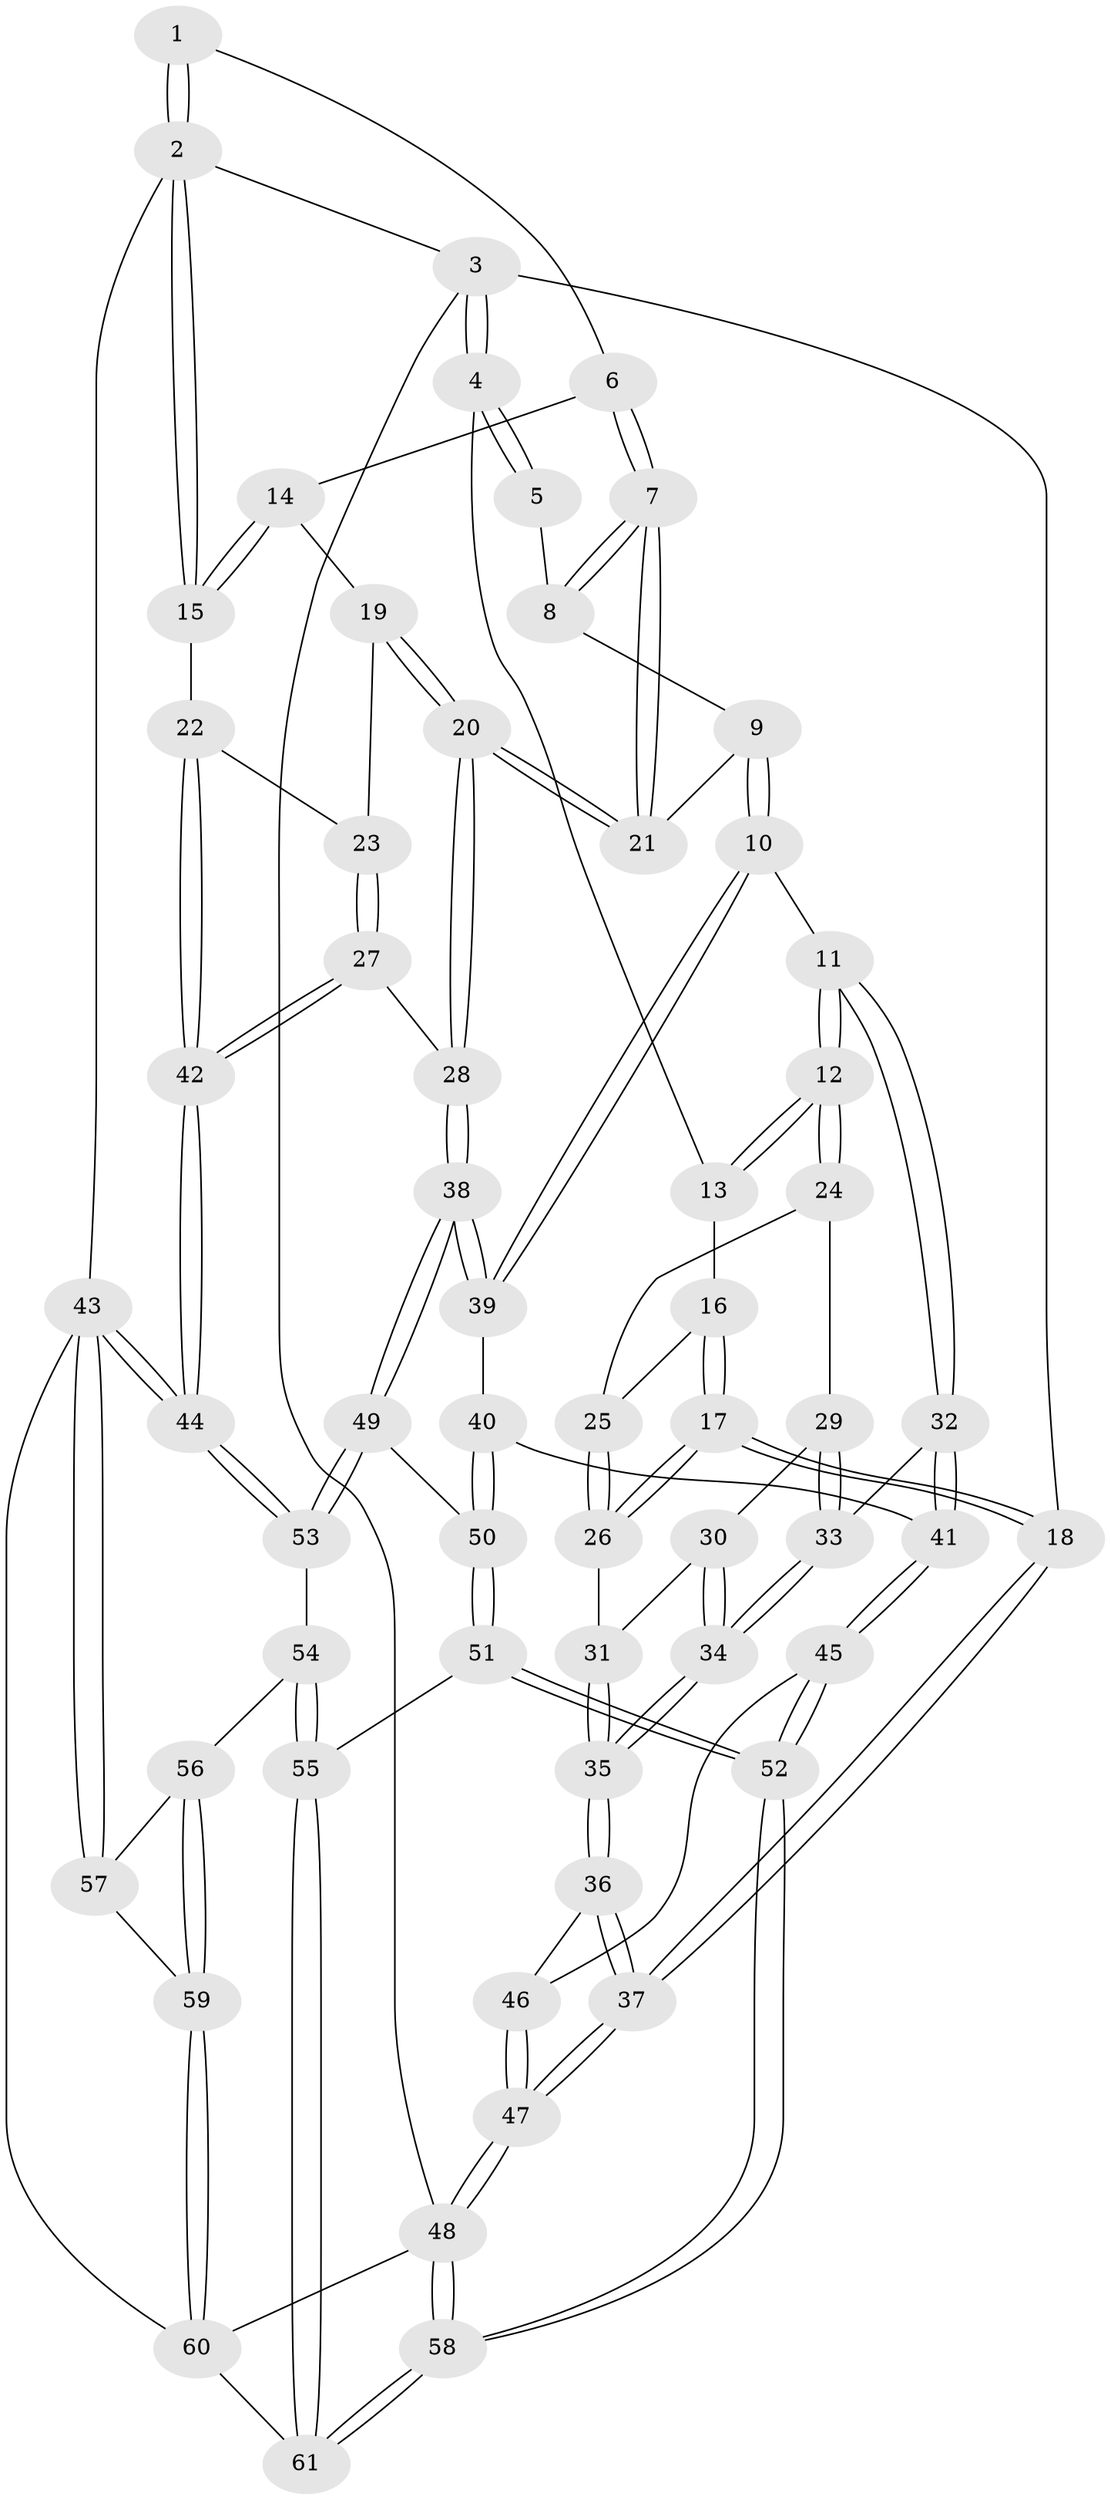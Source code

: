 // coarse degree distribution, {4: 0.26666666666666666, 3: 0.23333333333333334, 5: 0.4, 7: 0.03333333333333333, 8: 0.06666666666666667}
// Generated by graph-tools (version 1.1) at 2025/05/03/04/25 22:05:42]
// undirected, 61 vertices, 149 edges
graph export_dot {
graph [start="1"]
  node [color=gray90,style=filled];
  1 [pos="+0.8240180030917317+0"];
  2 [pos="+1+0"];
  3 [pos="+0+0"];
  4 [pos="+0.09584024925800862+0"];
  5 [pos="+0.5611463404134498+0"];
  6 [pos="+0.848438661986076+0.004231307790974993"];
  7 [pos="+0.7430285389832899+0.13248635666606495"];
  8 [pos="+0.5629692755464031+0"];
  9 [pos="+0.5143754310526587+0.10515416332621676"];
  10 [pos="+0.36664964847885145+0.20693554865861827"];
  11 [pos="+0.3381738999909799+0.20148690252780693"];
  12 [pos="+0.31086005223870905+0.18295397652127726"];
  13 [pos="+0.17647994456071303+0"];
  14 [pos="+0.9587802688443109+0.10235806702236407"];
  15 [pos="+1+0.1157639153059546"];
  16 [pos="+0.06526267731011506+0.2070209280139188"];
  17 [pos="+0+0.25015502809278267"];
  18 [pos="+0+0.2468159166654371"];
  19 [pos="+0.9079427625898249+0.19469867895704437"];
  20 [pos="+0.7447044180965934+0.3128631251204837"];
  21 [pos="+0.7182515699856942+0.2175007742342892"];
  22 [pos="+1+0.23690312891932225"];
  23 [pos="+0.9892310682339874+0.250876810376333"];
  24 [pos="+0.20000641312950776+0.23795117380391279"];
  25 [pos="+0.127021763451205+0.23162081152555222"];
  26 [pos="+0.06794309437763726+0.3150173931070601"];
  27 [pos="+0.8463411305966037+0.39128931466384487"];
  28 [pos="+0.7383969464485176+0.39222517344562496"];
  29 [pos="+0.18964986671811837+0.255239374292511"];
  30 [pos="+0.15618394494932764+0.29846454041284776"];
  31 [pos="+0.072903647173727+0.3195177477211328"];
  32 [pos="+0.24866152557266197+0.4317512602561108"];
  33 [pos="+0.19136304229889928+0.4303881709700805"];
  34 [pos="+0.1352019618394116+0.43549865631192736"];
  35 [pos="+0.11525582893341295+0.44356098756915"];
  36 [pos="+0.04719236247571542+0.5082342704170463"];
  37 [pos="+0+0.47424594279655313"];
  38 [pos="+0.7263264606934527+0.4079297204675146"];
  39 [pos="+0.4174627920642565+0.2697028004100395"];
  40 [pos="+0.4076064218145757+0.48495989072432083"];
  41 [pos="+0.2996284580149967+0.4934189651263946"];
  42 [pos="+1+0.449755556951918"];
  43 [pos="+1+0.7646769243163157"];
  44 [pos="+1+0.7307534338092586"];
  45 [pos="+0.21568633421259978+0.7171159859080726"];
  46 [pos="+0.10102446996537406+0.5866940192587236"];
  47 [pos="+0+1"];
  48 [pos="+0+1"];
  49 [pos="+0.6954233295048987+0.5272634559457441"];
  50 [pos="+0.5470377424120353+0.5772839321088513"];
  51 [pos="+0.4127405584387056+0.7580738167834594"];
  52 [pos="+0.25048797663321215+0.8453042257067438"];
  53 [pos="+0.7243886930176971+0.5705670253217194"];
  54 [pos="+0.7432756424154214+0.7640694938928749"];
  55 [pos="+0.6196908882393937+0.8547791735098592"];
  56 [pos="+0.7621116192770584+0.7833649181157316"];
  57 [pos="+1+0.8266678499269065"];
  58 [pos="+0.13008599238813492+1"];
  59 [pos="+0.8058357244995968+1"];
  60 [pos="+0.7461001434083562+1"];
  61 [pos="+0.6103103168192111+1"];
  1 -- 2;
  1 -- 2;
  1 -- 6;
  2 -- 3;
  2 -- 15;
  2 -- 15;
  2 -- 43;
  3 -- 4;
  3 -- 4;
  3 -- 18;
  3 -- 48;
  4 -- 5;
  4 -- 5;
  4 -- 13;
  5 -- 8;
  6 -- 7;
  6 -- 7;
  6 -- 14;
  7 -- 8;
  7 -- 8;
  7 -- 21;
  7 -- 21;
  8 -- 9;
  9 -- 10;
  9 -- 10;
  9 -- 21;
  10 -- 11;
  10 -- 39;
  10 -- 39;
  11 -- 12;
  11 -- 12;
  11 -- 32;
  11 -- 32;
  12 -- 13;
  12 -- 13;
  12 -- 24;
  12 -- 24;
  13 -- 16;
  14 -- 15;
  14 -- 15;
  14 -- 19;
  15 -- 22;
  16 -- 17;
  16 -- 17;
  16 -- 25;
  17 -- 18;
  17 -- 18;
  17 -- 26;
  17 -- 26;
  18 -- 37;
  18 -- 37;
  19 -- 20;
  19 -- 20;
  19 -- 23;
  20 -- 21;
  20 -- 21;
  20 -- 28;
  20 -- 28;
  22 -- 23;
  22 -- 42;
  22 -- 42;
  23 -- 27;
  23 -- 27;
  24 -- 25;
  24 -- 29;
  25 -- 26;
  25 -- 26;
  26 -- 31;
  27 -- 28;
  27 -- 42;
  27 -- 42;
  28 -- 38;
  28 -- 38;
  29 -- 30;
  29 -- 33;
  29 -- 33;
  30 -- 31;
  30 -- 34;
  30 -- 34;
  31 -- 35;
  31 -- 35;
  32 -- 33;
  32 -- 41;
  32 -- 41;
  33 -- 34;
  33 -- 34;
  34 -- 35;
  34 -- 35;
  35 -- 36;
  35 -- 36;
  36 -- 37;
  36 -- 37;
  36 -- 46;
  37 -- 47;
  37 -- 47;
  38 -- 39;
  38 -- 39;
  38 -- 49;
  38 -- 49;
  39 -- 40;
  40 -- 41;
  40 -- 50;
  40 -- 50;
  41 -- 45;
  41 -- 45;
  42 -- 44;
  42 -- 44;
  43 -- 44;
  43 -- 44;
  43 -- 57;
  43 -- 57;
  43 -- 60;
  44 -- 53;
  44 -- 53;
  45 -- 46;
  45 -- 52;
  45 -- 52;
  46 -- 47;
  46 -- 47;
  47 -- 48;
  47 -- 48;
  48 -- 58;
  48 -- 58;
  48 -- 60;
  49 -- 50;
  49 -- 53;
  49 -- 53;
  50 -- 51;
  50 -- 51;
  51 -- 52;
  51 -- 52;
  51 -- 55;
  52 -- 58;
  52 -- 58;
  53 -- 54;
  54 -- 55;
  54 -- 55;
  54 -- 56;
  55 -- 61;
  55 -- 61;
  56 -- 57;
  56 -- 59;
  56 -- 59;
  57 -- 59;
  58 -- 61;
  58 -- 61;
  59 -- 60;
  59 -- 60;
  60 -- 61;
}
